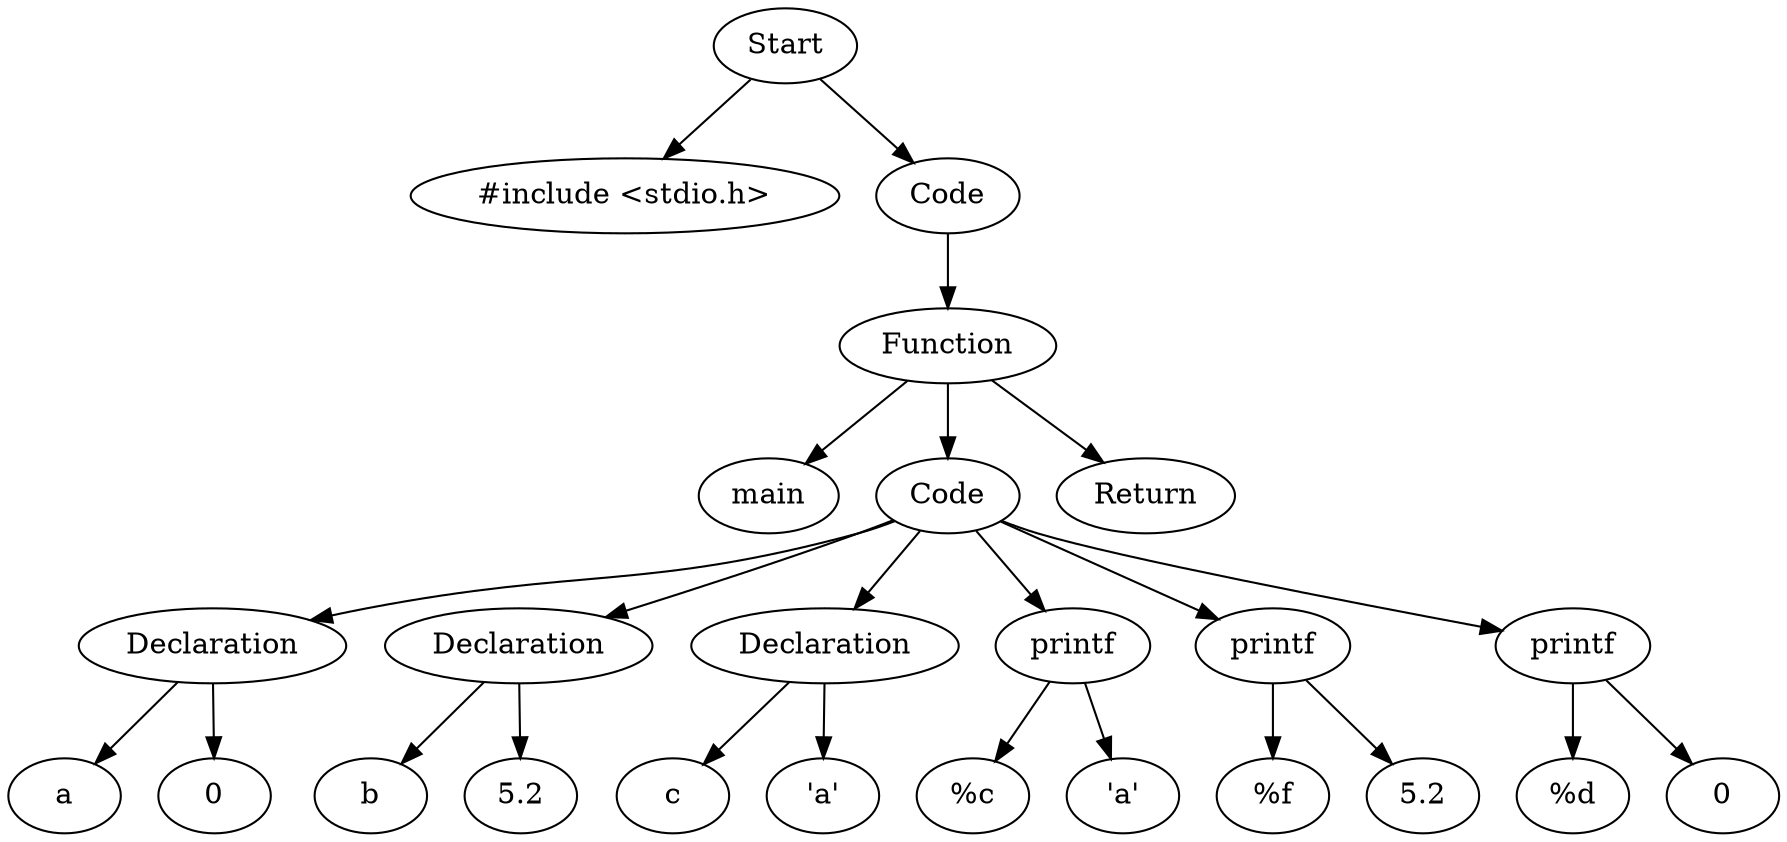 digraph AST {
  "138062470036592" [label="Start"];
  "138062470036592" -> "138062470028048";
  "138062470036592" -> "138062470029968";
  "138062470028048" [label="#include <stdio.h>"];
  "138062470029968" [label="Code"];
  "138062470029968" -> "138062358282736";
  "138062358282736" [label="Function"];
  "138062358282736" -> "138062358284992";
  "138062358282736" -> "138062358297904";
  "138062358282736" -> "138062358286624";
  "138062358284992" [label="main"];
  "138062358297904" [label="Code"];
  "138062358297904" -> "138062358288208";
  "138062358297904" -> "138062358283408";
  "138062358297904" -> "138062358294400";
  "138062358297904" -> "138062358293728";
  "138062358297904" -> "138062352809216";
  "138062358297904" -> "138062352927856";
  "138062358288208" [label="Declaration"];
  "138062358288208" -> "138062358287200";
  "138062358288208" -> "138062358288016";
  "138062358287200" [label="a"];
  "138062358288016" [label="0"];
  "138062358283408" [label="Declaration"];
  "138062358283408" -> "138062358294352";
  "138062358283408" -> "138062358289600";
  "138062358294352" [label="b"];
  "138062358289600" [label="5.2"];
  "138062358294400" [label="Declaration"];
  "138062358294400" -> "138062358298048";
  "138062358294400" -> "138062358293776";
  "138062358298048" [label="c"];
  "138062358293776" [label="'a'"];
  "138062358293728" [label="printf"];
  "138062358293728" -> "138062350624000";
  "138062358293728" -> "138062352794480";
  "138062350624000" [label="%c"];
  "138062352794480" [label="'a'"];
  "138062352809216" [label="printf"];
  "138062352809216" -> "138062350624816";
  "138062352809216" -> "138062352933184";
  "138062350624816" [label="%f"];
  "138062352933184" [label="5.2"];
  "138062352927856" [label="printf"];
  "138062352927856" -> "138062350616080";
  "138062352927856" -> "138062352936928";
  "138062350616080" [label="%d"];
  "138062352936928" [label="0"];
  "138062358286624" [label="Return"];
}
